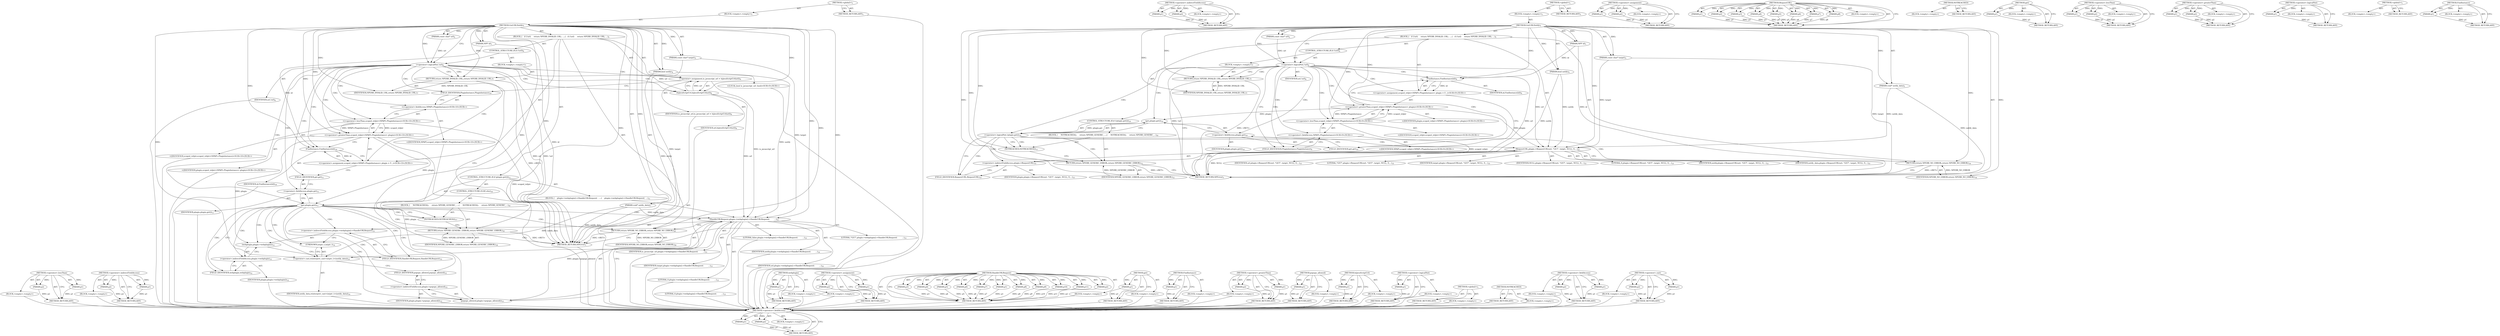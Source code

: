 digraph "FindInstance" {
vulnerable_118 [label=<(METHOD,&lt;operator&gt;.lessThan)>];
vulnerable_119 [label=<(PARAM,p1)>];
vulnerable_120 [label=<(PARAM,p2)>];
vulnerable_121 [label=<(BLOCK,&lt;empty&gt;,&lt;empty&gt;)>];
vulnerable_122 [label=<(METHOD_RETURN,ANY)>];
vulnerable_150 [label=<(METHOD,&lt;operator&gt;.indirectFieldAccess)>];
vulnerable_151 [label=<(PARAM,p1)>];
vulnerable_152 [label=<(PARAM,p2)>];
vulnerable_153 [label=<(BLOCK,&lt;empty&gt;,&lt;empty&gt;)>];
vulnerable_154 [label=<(METHOD_RETURN,ANY)>];
vulnerable_6 [label=<(METHOD,&lt;global&gt;)<SUB>1</SUB>>];
vulnerable_7 [label=<(BLOCK,&lt;empty&gt;,&lt;empty&gt;)<SUB>1</SUB>>];
vulnerable_8 [label=<(METHOD,GetURLNotify)<SUB>1</SUB>>];
vulnerable_9 [label=<(PARAM,NPP id)<SUB>1</SUB>>];
vulnerable_10 [label=<(PARAM,const char* url)<SUB>2</SUB>>];
vulnerable_11 [label=<(PARAM,const char* target)<SUB>3</SUB>>];
vulnerable_12 [label=<(PARAM,bool notify)<SUB>4</SUB>>];
vulnerable_13 [label=<(PARAM,void* notify_data)<SUB>5</SUB>>];
vulnerable_14 [label=<(BLOCK,{
   if (!url)
     return NPERR_INVALID_URL;
 ...,{
   if (!url)
     return NPERR_INVALID_URL;
 ...)<SUB>5</SUB>>];
vulnerable_15 [label=<(CONTROL_STRUCTURE,IF,if (!url))<SUB>6</SUB>>];
vulnerable_16 [label=<(&lt;operator&gt;.logicalNot,!url)<SUB>6</SUB>>];
vulnerable_17 [label=<(IDENTIFIER,url,!url)<SUB>6</SUB>>];
vulnerable_18 [label=<(BLOCK,&lt;empty&gt;,&lt;empty&gt;)<SUB>7</SUB>>];
vulnerable_19 [label=<(RETURN,return NPERR_INVALID_URL;,return NPERR_INVALID_URL;)<SUB>7</SUB>>];
vulnerable_20 [label=<(IDENTIFIER,NPERR_INVALID_URL,return NPERR_INVALID_URL;)<SUB>7</SUB>>];
vulnerable_21 [label="<(LOCAL,bool is_javascript_url: bool)<SUB>9</SUB>>"];
vulnerable_22 [label=<(&lt;operator&gt;.assignment,is_javascript_url = IsJavaScriptUrl(url))<SUB>9</SUB>>];
vulnerable_23 [label=<(IDENTIFIER,is_javascript_url,is_javascript_url = IsJavaScriptUrl(url))<SUB>9</SUB>>];
vulnerable_24 [label=<(IsJavaScriptUrl,IsJavaScriptUrl(url))<SUB>9</SUB>>];
vulnerable_25 [label=<(IDENTIFIER,url,IsJavaScriptUrl(url))<SUB>9</SUB>>];
vulnerable_26 [label="<(&lt;operator&gt;.assignment,scoped_refptr&lt;NPAPI::PluginInstance&gt; plugin = F...)<SUB>10</SUB>>"];
vulnerable_27 [label="<(&lt;operator&gt;.greaterThan,scoped_refptr&lt;NPAPI::PluginInstance&gt; plugin)<SUB>10</SUB>>"];
vulnerable_28 [label="<(&lt;operator&gt;.lessThan,scoped_refptr&lt;NPAPI::PluginInstance)<SUB>10</SUB>>"];
vulnerable_29 [label="<(IDENTIFIER,scoped_refptr,scoped_refptr&lt;NPAPI::PluginInstance)<SUB>10</SUB>>"];
vulnerable_30 [label="<(&lt;operator&gt;.fieldAccess,NPAPI::PluginInstance)<SUB>10</SUB>>"];
vulnerable_31 [label="<(IDENTIFIER,NPAPI,scoped_refptr&lt;NPAPI::PluginInstance)<SUB>10</SUB>>"];
vulnerable_32 [label=<(FIELD_IDENTIFIER,PluginInstance,PluginInstance)<SUB>10</SUB>>];
vulnerable_33 [label="<(IDENTIFIER,plugin,scoped_refptr&lt;NPAPI::PluginInstance&gt; plugin)<SUB>10</SUB>>"];
vulnerable_34 [label=<(FindInstance,FindInstance(id))<SUB>10</SUB>>];
vulnerable_35 [label=<(IDENTIFIER,id,FindInstance(id))<SUB>10</SUB>>];
vulnerable_36 [label=<(CONTROL_STRUCTURE,IF,if (plugin.get()))<SUB>11</SUB>>];
vulnerable_37 [label=<(get,plugin.get())<SUB>11</SUB>>];
vulnerable_38 [label=<(&lt;operator&gt;.fieldAccess,plugin.get)<SUB>11</SUB>>];
vulnerable_39 [label=<(IDENTIFIER,plugin,plugin.get())<SUB>11</SUB>>];
vulnerable_40 [label=<(FIELD_IDENTIFIER,get,get)<SUB>11</SUB>>];
vulnerable_41 [label=<(BLOCK,{
    plugin-&gt;webplugin()-&gt;HandleURLRequest(
  ...,{
    plugin-&gt;webplugin()-&gt;HandleURLRequest(
  ...)<SUB>11</SUB>>];
vulnerable_42 [label=<(HandleURLRequest,plugin-&gt;webplugin()-&gt;HandleURLRequest(
        ...)<SUB>12</SUB>>];
vulnerable_43 [label=<(&lt;operator&gt;.indirectFieldAccess,plugin-&gt;webplugin()-&gt;HandleURLRequest)<SUB>12</SUB>>];
vulnerable_44 [label=<(webplugin,plugin-&gt;webplugin())<SUB>12</SUB>>];
vulnerable_45 [label=<(&lt;operator&gt;.indirectFieldAccess,plugin-&gt;webplugin)<SUB>12</SUB>>];
vulnerable_46 [label=<(IDENTIFIER,plugin,plugin-&gt;webplugin())<SUB>12</SUB>>];
vulnerable_47 [label=<(FIELD_IDENTIFIER,webplugin,webplugin)<SUB>12</SUB>>];
vulnerable_48 [label=<(FIELD_IDENTIFIER,HandleURLRequest,HandleURLRequest)<SUB>12</SUB>>];
vulnerable_49 [label=<(LITERAL,&quot;GET&quot;,plugin-&gt;webplugin()-&gt;HandleURLRequest(
        ...)<SUB>13</SUB>>];
vulnerable_50 [label=<(IDENTIFIER,is_javascript_url,plugin-&gt;webplugin()-&gt;HandleURLRequest(
        ...)<SUB>13</SUB>>];
vulnerable_51 [label=<(IDENTIFIER,target,plugin-&gt;webplugin()-&gt;HandleURLRequest(
        ...)<SUB>13</SUB>>];
vulnerable_52 [label=<(LITERAL,0,plugin-&gt;webplugin()-&gt;HandleURLRequest(
        ...)<SUB>13</SUB>>];
vulnerable_53 [label=<(LITERAL,0,plugin-&gt;webplugin()-&gt;HandleURLRequest(
        ...)<SUB>13</SUB>>];
vulnerable_54 [label=<(LITERAL,false,plugin-&gt;webplugin()-&gt;HandleURLRequest(
        ...)<SUB>13</SUB>>];
vulnerable_55 [label=<(IDENTIFIER,notify,plugin-&gt;webplugin()-&gt;HandleURLRequest(
        ...)<SUB>14</SUB>>];
vulnerable_56 [label=<(IDENTIFIER,url,plugin-&gt;webplugin()-&gt;HandleURLRequest(
        ...)<SUB>14</SUB>>];
vulnerable_57 [label=<(&lt;operator&gt;.cast,reinterpret_cast&lt;intptr_t&gt;(notify_data))<SUB>14</SUB>>];
vulnerable_58 [label=<(UNKNOWN,intptr_t,intptr_t)<SUB>14</SUB>>];
vulnerable_59 [label=<(IDENTIFIER,notify_data,reinterpret_cast&lt;intptr_t&gt;(notify_data))<SUB>14</SUB>>];
vulnerable_60 [label=<(popups_allowed,plugin-&gt;popups_allowed())<SUB>15</SUB>>];
vulnerable_61 [label=<(&lt;operator&gt;.indirectFieldAccess,plugin-&gt;popups_allowed)<SUB>15</SUB>>];
vulnerable_62 [label=<(IDENTIFIER,plugin,plugin-&gt;popups_allowed())<SUB>15</SUB>>];
vulnerable_63 [label=<(FIELD_IDENTIFIER,popups_allowed,popups_allowed)<SUB>15</SUB>>];
vulnerable_64 [label=<(CONTROL_STRUCTURE,ELSE,else)<SUB>16</SUB>>];
vulnerable_65 [label=<(BLOCK,{
     NOTREACHED();
     return NPERR_GENERIC_...,{
     NOTREACHED();
     return NPERR_GENERIC_...)<SUB>16</SUB>>];
vulnerable_66 [label=<(NOTREACHED,NOTREACHED())<SUB>17</SUB>>];
vulnerable_67 [label=<(RETURN,return NPERR_GENERIC_ERROR;,return NPERR_GENERIC_ERROR;)<SUB>18</SUB>>];
vulnerable_68 [label=<(IDENTIFIER,NPERR_GENERIC_ERROR,return NPERR_GENERIC_ERROR;)<SUB>18</SUB>>];
vulnerable_69 [label=<(RETURN,return NPERR_NO_ERROR;,return NPERR_NO_ERROR;)<SUB>20</SUB>>];
vulnerable_70 [label=<(IDENTIFIER,NPERR_NO_ERROR,return NPERR_NO_ERROR;)<SUB>20</SUB>>];
vulnerable_71 [label=<(METHOD_RETURN,NPError)<SUB>1</SUB>>];
vulnerable_73 [label=<(METHOD_RETURN,ANY)<SUB>1</SUB>>];
vulnerable_155 [label=<(METHOD,webplugin)>];
vulnerable_156 [label=<(PARAM,p1)>];
vulnerable_157 [label=<(BLOCK,&lt;empty&gt;,&lt;empty&gt;)>];
vulnerable_158 [label=<(METHOD_RETURN,ANY)>];
vulnerable_104 [label=<(METHOD,&lt;operator&gt;.assignment)>];
vulnerable_105 [label=<(PARAM,p1)>];
vulnerable_106 [label=<(PARAM,p2)>];
vulnerable_107 [label=<(BLOCK,&lt;empty&gt;,&lt;empty&gt;)>];
vulnerable_108 [label=<(METHOD_RETURN,ANY)>];
vulnerable_136 [label=<(METHOD,HandleURLRequest)>];
vulnerable_137 [label=<(PARAM,p1)>];
vulnerable_138 [label=<(PARAM,p2)>];
vulnerable_139 [label=<(PARAM,p3)>];
vulnerable_140 [label=<(PARAM,p4)>];
vulnerable_141 [label=<(PARAM,p5)>];
vulnerable_142 [label=<(PARAM,p6)>];
vulnerable_143 [label=<(PARAM,p7)>];
vulnerable_144 [label=<(PARAM,p8)>];
vulnerable_145 [label=<(PARAM,p9)>];
vulnerable_146 [label=<(PARAM,p10)>];
vulnerable_147 [label=<(PARAM,p11)>];
vulnerable_148 [label=<(BLOCK,&lt;empty&gt;,&lt;empty&gt;)>];
vulnerable_149 [label=<(METHOD_RETURN,ANY)>];
vulnerable_132 [label=<(METHOD,get)>];
vulnerable_133 [label=<(PARAM,p1)>];
vulnerable_134 [label=<(BLOCK,&lt;empty&gt;,&lt;empty&gt;)>];
vulnerable_135 [label=<(METHOD_RETURN,ANY)>];
vulnerable_128 [label=<(METHOD,FindInstance)>];
vulnerable_129 [label=<(PARAM,p1)>];
vulnerable_130 [label=<(BLOCK,&lt;empty&gt;,&lt;empty&gt;)>];
vulnerable_131 [label=<(METHOD_RETURN,ANY)>];
vulnerable_113 [label=<(METHOD,&lt;operator&gt;.greaterThan)>];
vulnerable_114 [label=<(PARAM,p1)>];
vulnerable_115 [label=<(PARAM,p2)>];
vulnerable_116 [label=<(BLOCK,&lt;empty&gt;,&lt;empty&gt;)>];
vulnerable_117 [label=<(METHOD_RETURN,ANY)>];
vulnerable_164 [label=<(METHOD,popups_allowed)>];
vulnerable_165 [label=<(PARAM,p1)>];
vulnerable_166 [label=<(BLOCK,&lt;empty&gt;,&lt;empty&gt;)>];
vulnerable_167 [label=<(METHOD_RETURN,ANY)>];
vulnerable_109 [label=<(METHOD,IsJavaScriptUrl)>];
vulnerable_110 [label=<(PARAM,p1)>];
vulnerable_111 [label=<(BLOCK,&lt;empty&gt;,&lt;empty&gt;)>];
vulnerable_112 [label=<(METHOD_RETURN,ANY)>];
vulnerable_100 [label=<(METHOD,&lt;operator&gt;.logicalNot)>];
vulnerable_101 [label=<(PARAM,p1)>];
vulnerable_102 [label=<(BLOCK,&lt;empty&gt;,&lt;empty&gt;)>];
vulnerable_103 [label=<(METHOD_RETURN,ANY)>];
vulnerable_94 [label=<(METHOD,&lt;global&gt;)<SUB>1</SUB>>];
vulnerable_95 [label=<(BLOCK,&lt;empty&gt;,&lt;empty&gt;)>];
vulnerable_96 [label=<(METHOD_RETURN,ANY)>];
vulnerable_168 [label=<(METHOD,NOTREACHED)>];
vulnerable_169 [label=<(BLOCK,&lt;empty&gt;,&lt;empty&gt;)>];
vulnerable_170 [label=<(METHOD_RETURN,ANY)>];
vulnerable_123 [label=<(METHOD,&lt;operator&gt;.fieldAccess)>];
vulnerable_124 [label=<(PARAM,p1)>];
vulnerable_125 [label=<(PARAM,p2)>];
vulnerable_126 [label=<(BLOCK,&lt;empty&gt;,&lt;empty&gt;)>];
vulnerable_127 [label=<(METHOD_RETURN,ANY)>];
vulnerable_159 [label=<(METHOD,&lt;operator&gt;.cast)>];
vulnerable_160 [label=<(PARAM,p1)>];
vulnerable_161 [label=<(PARAM,p2)>];
vulnerable_162 [label=<(BLOCK,&lt;empty&gt;,&lt;empty&gt;)>];
vulnerable_163 [label=<(METHOD_RETURN,ANY)>];
fixed_102 [label=<(METHOD,&lt;operator&gt;.fieldAccess)>];
fixed_103 [label=<(PARAM,p1)>];
fixed_104 [label=<(PARAM,p2)>];
fixed_105 [label=<(BLOCK,&lt;empty&gt;,&lt;empty&gt;)>];
fixed_106 [label=<(METHOD_RETURN,ANY)>];
fixed_129 [label=<(METHOD,&lt;operator&gt;.indirectFieldAccess)>];
fixed_130 [label=<(PARAM,p1)>];
fixed_131 [label=<(PARAM,p2)>];
fixed_132 [label=<(BLOCK,&lt;empty&gt;,&lt;empty&gt;)>];
fixed_133 [label=<(METHOD_RETURN,ANY)>];
fixed_6 [label=<(METHOD,&lt;global&gt;)<SUB>1</SUB>>];
fixed_7 [label=<(BLOCK,&lt;empty&gt;,&lt;empty&gt;)<SUB>1</SUB>>];
fixed_8 [label=<(METHOD,GetURLNotify)<SUB>1</SUB>>];
fixed_9 [label=<(PARAM,NPP id)<SUB>1</SUB>>];
fixed_10 [label=<(PARAM,const char* url)<SUB>2</SUB>>];
fixed_11 [label=<(PARAM,const char* target)<SUB>3</SUB>>];
fixed_12 [label=<(PARAM,bool notify)<SUB>4</SUB>>];
fixed_13 [label=<(PARAM,void* notify_data)<SUB>5</SUB>>];
fixed_14 [label=<(BLOCK,{
   if (!url)
     return NPERR_INVALID_URL;
 ...,{
   if (!url)
     return NPERR_INVALID_URL;
 ...)<SUB>5</SUB>>];
fixed_15 [label=<(CONTROL_STRUCTURE,IF,if (!url))<SUB>6</SUB>>];
fixed_16 [label=<(&lt;operator&gt;.logicalNot,!url)<SUB>6</SUB>>];
fixed_17 [label=<(IDENTIFIER,url,!url)<SUB>6</SUB>>];
fixed_18 [label=<(BLOCK,&lt;empty&gt;,&lt;empty&gt;)<SUB>7</SUB>>];
fixed_19 [label=<(RETURN,return NPERR_INVALID_URL;,return NPERR_INVALID_URL;)<SUB>7</SUB>>];
fixed_20 [label=<(IDENTIFIER,NPERR_INVALID_URL,return NPERR_INVALID_URL;)<SUB>7</SUB>>];
fixed_21 [label="<(&lt;operator&gt;.assignment,scoped_refptr&lt;NPAPI::PluginInstance&gt; plugin = F...)<SUB>9</SUB>>"];
fixed_22 [label="<(&lt;operator&gt;.greaterThan,scoped_refptr&lt;NPAPI::PluginInstance&gt; plugin)<SUB>9</SUB>>"];
fixed_23 [label="<(&lt;operator&gt;.lessThan,scoped_refptr&lt;NPAPI::PluginInstance)<SUB>9</SUB>>"];
fixed_24 [label="<(IDENTIFIER,scoped_refptr,scoped_refptr&lt;NPAPI::PluginInstance)<SUB>9</SUB>>"];
fixed_25 [label="<(&lt;operator&gt;.fieldAccess,NPAPI::PluginInstance)<SUB>9</SUB>>"];
fixed_26 [label="<(IDENTIFIER,NPAPI,scoped_refptr&lt;NPAPI::PluginInstance)<SUB>9</SUB>>"];
fixed_27 [label=<(FIELD_IDENTIFIER,PluginInstance,PluginInstance)<SUB>9</SUB>>];
fixed_28 [label="<(IDENTIFIER,plugin,scoped_refptr&lt;NPAPI::PluginInstance&gt; plugin)<SUB>9</SUB>>"];
fixed_29 [label=<(FindInstance,FindInstance(id))<SUB>9</SUB>>];
fixed_30 [label=<(IDENTIFIER,id,FindInstance(id))<SUB>9</SUB>>];
fixed_31 [label=<(CONTROL_STRUCTURE,IF,if (!plugin.get()))<SUB>10</SUB>>];
fixed_32 [label=<(&lt;operator&gt;.logicalNot,!plugin.get())<SUB>10</SUB>>];
fixed_33 [label=<(get,plugin.get())<SUB>10</SUB>>];
fixed_34 [label=<(&lt;operator&gt;.fieldAccess,plugin.get)<SUB>10</SUB>>];
fixed_35 [label=<(IDENTIFIER,plugin,plugin.get())<SUB>10</SUB>>];
fixed_36 [label=<(FIELD_IDENTIFIER,get,get)<SUB>10</SUB>>];
fixed_37 [label=<(BLOCK,{
     NOTREACHED();
     return NPERR_GENERIC_...,{
     NOTREACHED();
     return NPERR_GENERIC_...)<SUB>10</SUB>>];
fixed_38 [label=<(NOTREACHED,NOTREACHED())<SUB>11</SUB>>];
fixed_39 [label=<(RETURN,return NPERR_GENERIC_ERROR;,return NPERR_GENERIC_ERROR;)<SUB>12</SUB>>];
fixed_40 [label=<(IDENTIFIER,NPERR_GENERIC_ERROR,return NPERR_GENERIC_ERROR;)<SUB>12</SUB>>];
fixed_41 [label=<(RequestURL,plugin-&gt;RequestURL(url, &quot;GET&quot;, target, NULL, 0,...)<SUB>15</SUB>>];
fixed_42 [label=<(&lt;operator&gt;.indirectFieldAccess,plugin-&gt;RequestURL)<SUB>15</SUB>>];
fixed_43 [label=<(IDENTIFIER,plugin,plugin-&gt;RequestURL(url, &quot;GET&quot;, target, NULL, 0,...)<SUB>15</SUB>>];
fixed_44 [label=<(FIELD_IDENTIFIER,RequestURL,RequestURL)<SUB>15</SUB>>];
fixed_45 [label=<(IDENTIFIER,url,plugin-&gt;RequestURL(url, &quot;GET&quot;, target, NULL, 0,...)<SUB>15</SUB>>];
fixed_46 [label=<(LITERAL,&quot;GET&quot;,plugin-&gt;RequestURL(url, &quot;GET&quot;, target, NULL, 0,...)<SUB>15</SUB>>];
fixed_47 [label=<(IDENTIFIER,target,plugin-&gt;RequestURL(url, &quot;GET&quot;, target, NULL, 0,...)<SUB>15</SUB>>];
fixed_48 [label=<(IDENTIFIER,NULL,plugin-&gt;RequestURL(url, &quot;GET&quot;, target, NULL, 0,...)<SUB>15</SUB>>];
fixed_49 [label=<(LITERAL,0,plugin-&gt;RequestURL(url, &quot;GET&quot;, target, NULL, 0,...)<SUB>15</SUB>>];
fixed_50 [label=<(IDENTIFIER,notify,plugin-&gt;RequestURL(url, &quot;GET&quot;, target, NULL, 0,...)<SUB>15</SUB>>];
fixed_51 [label=<(IDENTIFIER,notify_data,plugin-&gt;RequestURL(url, &quot;GET&quot;, target, NULL, 0,...)<SUB>15</SUB>>];
fixed_52 [label=<(RETURN,return NPERR_NO_ERROR;,return NPERR_NO_ERROR;)<SUB>16</SUB>>];
fixed_53 [label=<(IDENTIFIER,NPERR_NO_ERROR,return NPERR_NO_ERROR;)<SUB>16</SUB>>];
fixed_54 [label=<(METHOD_RETURN,NPError)<SUB>1</SUB>>];
fixed_56 [label=<(METHOD_RETURN,ANY)<SUB>1</SUB>>];
fixed_87 [label=<(METHOD,&lt;operator&gt;.assignment)>];
fixed_88 [label=<(PARAM,p1)>];
fixed_89 [label=<(PARAM,p2)>];
fixed_90 [label=<(BLOCK,&lt;empty&gt;,&lt;empty&gt;)>];
fixed_91 [label=<(METHOD_RETURN,ANY)>];
fixed_118 [label=<(METHOD,RequestURL)>];
fixed_119 [label=<(PARAM,p1)>];
fixed_120 [label=<(PARAM,p2)>];
fixed_121 [label=<(PARAM,p3)>];
fixed_122 [label=<(PARAM,p4)>];
fixed_123 [label=<(PARAM,p5)>];
fixed_124 [label=<(PARAM,p6)>];
fixed_125 [label=<(PARAM,p7)>];
fixed_126 [label=<(PARAM,p8)>];
fixed_127 [label=<(BLOCK,&lt;empty&gt;,&lt;empty&gt;)>];
fixed_128 [label=<(METHOD_RETURN,ANY)>];
fixed_115 [label=<(METHOD,NOTREACHED)>];
fixed_116 [label=<(BLOCK,&lt;empty&gt;,&lt;empty&gt;)>];
fixed_117 [label=<(METHOD_RETURN,ANY)>];
fixed_111 [label=<(METHOD,get)>];
fixed_112 [label=<(PARAM,p1)>];
fixed_113 [label=<(BLOCK,&lt;empty&gt;,&lt;empty&gt;)>];
fixed_114 [label=<(METHOD_RETURN,ANY)>];
fixed_97 [label=<(METHOD,&lt;operator&gt;.lessThan)>];
fixed_98 [label=<(PARAM,p1)>];
fixed_99 [label=<(PARAM,p2)>];
fixed_100 [label=<(BLOCK,&lt;empty&gt;,&lt;empty&gt;)>];
fixed_101 [label=<(METHOD_RETURN,ANY)>];
fixed_92 [label=<(METHOD,&lt;operator&gt;.greaterThan)>];
fixed_93 [label=<(PARAM,p1)>];
fixed_94 [label=<(PARAM,p2)>];
fixed_95 [label=<(BLOCK,&lt;empty&gt;,&lt;empty&gt;)>];
fixed_96 [label=<(METHOD_RETURN,ANY)>];
fixed_83 [label=<(METHOD,&lt;operator&gt;.logicalNot)>];
fixed_84 [label=<(PARAM,p1)>];
fixed_85 [label=<(BLOCK,&lt;empty&gt;,&lt;empty&gt;)>];
fixed_86 [label=<(METHOD_RETURN,ANY)>];
fixed_77 [label=<(METHOD,&lt;global&gt;)<SUB>1</SUB>>];
fixed_78 [label=<(BLOCK,&lt;empty&gt;,&lt;empty&gt;)>];
fixed_79 [label=<(METHOD_RETURN,ANY)>];
fixed_107 [label=<(METHOD,FindInstance)>];
fixed_108 [label=<(PARAM,p1)>];
fixed_109 [label=<(BLOCK,&lt;empty&gt;,&lt;empty&gt;)>];
fixed_110 [label=<(METHOD_RETURN,ANY)>];
vulnerable_118 -> vulnerable_119  [key=0, label="AST: "];
vulnerable_118 -> vulnerable_119  [key=1, label="DDG: "];
vulnerable_118 -> vulnerable_121  [key=0, label="AST: "];
vulnerable_118 -> vulnerable_120  [key=0, label="AST: "];
vulnerable_118 -> vulnerable_120  [key=1, label="DDG: "];
vulnerable_118 -> vulnerable_122  [key=0, label="AST: "];
vulnerable_118 -> vulnerable_122  [key=1, label="CFG: "];
vulnerable_119 -> vulnerable_122  [key=0, label="DDG: p1"];
vulnerable_120 -> vulnerable_122  [key=0, label="DDG: p2"];
vulnerable_121 -> fixed_102  [key=0];
vulnerable_122 -> fixed_102  [key=0];
vulnerable_150 -> vulnerable_151  [key=0, label="AST: "];
vulnerable_150 -> vulnerable_151  [key=1, label="DDG: "];
vulnerable_150 -> vulnerable_153  [key=0, label="AST: "];
vulnerable_150 -> vulnerable_152  [key=0, label="AST: "];
vulnerable_150 -> vulnerable_152  [key=1, label="DDG: "];
vulnerable_150 -> vulnerable_154  [key=0, label="AST: "];
vulnerable_150 -> vulnerable_154  [key=1, label="CFG: "];
vulnerable_151 -> vulnerable_154  [key=0, label="DDG: p1"];
vulnerable_152 -> vulnerable_154  [key=0, label="DDG: p2"];
vulnerable_153 -> fixed_102  [key=0];
vulnerable_154 -> fixed_102  [key=0];
vulnerable_6 -> vulnerable_7  [key=0, label="AST: "];
vulnerable_6 -> vulnerable_73  [key=0, label="AST: "];
vulnerable_6 -> vulnerable_73  [key=1, label="CFG: "];
vulnerable_7 -> vulnerable_8  [key=0, label="AST: "];
vulnerable_8 -> vulnerable_9  [key=0, label="AST: "];
vulnerable_8 -> vulnerable_9  [key=1, label="DDG: "];
vulnerable_8 -> vulnerable_10  [key=0, label="AST: "];
vulnerable_8 -> vulnerable_10  [key=1, label="DDG: "];
vulnerable_8 -> vulnerable_11  [key=0, label="AST: "];
vulnerable_8 -> vulnerable_11  [key=1, label="DDG: "];
vulnerable_8 -> vulnerable_12  [key=0, label="AST: "];
vulnerable_8 -> vulnerable_12  [key=1, label="DDG: "];
vulnerable_8 -> vulnerable_13  [key=0, label="AST: "];
vulnerable_8 -> vulnerable_13  [key=1, label="DDG: "];
vulnerable_8 -> vulnerable_14  [key=0, label="AST: "];
vulnerable_8 -> vulnerable_71  [key=0, label="AST: "];
vulnerable_8 -> vulnerable_16  [key=0, label="CFG: "];
vulnerable_8 -> vulnerable_16  [key=1, label="DDG: "];
vulnerable_8 -> vulnerable_69  [key=0, label="DDG: "];
vulnerable_8 -> vulnerable_70  [key=0, label="DDG: "];
vulnerable_8 -> vulnerable_19  [key=0, label="DDG: "];
vulnerable_8 -> vulnerable_24  [key=0, label="DDG: "];
vulnerable_8 -> vulnerable_27  [key=0, label="DDG: "];
vulnerable_8 -> vulnerable_34  [key=0, label="DDG: "];
vulnerable_8 -> vulnerable_20  [key=0, label="DDG: "];
vulnerable_8 -> vulnerable_28  [key=0, label="DDG: "];
vulnerable_8 -> vulnerable_42  [key=0, label="DDG: "];
vulnerable_8 -> vulnerable_66  [key=0, label="DDG: "];
vulnerable_8 -> vulnerable_67  [key=0, label="DDG: "];
vulnerable_8 -> vulnerable_57  [key=0, label="DDG: "];
vulnerable_8 -> vulnerable_68  [key=0, label="DDG: "];
vulnerable_9 -> vulnerable_71  [key=0, label="DDG: id"];
vulnerable_9 -> vulnerable_34  [key=0, label="DDG: id"];
vulnerable_10 -> vulnerable_16  [key=0, label="DDG: url"];
vulnerable_11 -> vulnerable_71  [key=0, label="DDG: target"];
vulnerable_11 -> vulnerable_42  [key=0, label="DDG: target"];
vulnerable_12 -> vulnerable_71  [key=0, label="DDG: notify"];
vulnerable_12 -> vulnerable_42  [key=0, label="DDG: notify"];
vulnerable_13 -> vulnerable_71  [key=0, label="DDG: notify_data"];
vulnerable_13 -> vulnerable_42  [key=0, label="DDG: notify_data"];
vulnerable_13 -> vulnerable_57  [key=0, label="DDG: notify_data"];
vulnerable_14 -> vulnerable_15  [key=0, label="AST: "];
vulnerable_14 -> vulnerable_21  [key=0, label="AST: "];
vulnerable_14 -> vulnerable_22  [key=0, label="AST: "];
vulnerable_14 -> vulnerable_26  [key=0, label="AST: "];
vulnerable_14 -> vulnerable_36  [key=0, label="AST: "];
vulnerable_14 -> vulnerable_69  [key=0, label="AST: "];
vulnerable_15 -> vulnerable_16  [key=0, label="AST: "];
vulnerable_15 -> vulnerable_18  [key=0, label="AST: "];
vulnerable_16 -> vulnerable_17  [key=0, label="AST: "];
vulnerable_16 -> vulnerable_19  [key=0, label="CFG: "];
vulnerable_16 -> vulnerable_19  [key=1, label="CDG: "];
vulnerable_16 -> vulnerable_24  [key=0, label="CFG: "];
vulnerable_16 -> vulnerable_24  [key=1, label="DDG: url"];
vulnerable_16 -> vulnerable_24  [key=2, label="CDG: "];
vulnerable_16 -> vulnerable_71  [key=0, label="DDG: url"];
vulnerable_16 -> vulnerable_71  [key=1, label="DDG: !url"];
vulnerable_16 -> vulnerable_30  [key=0, label="CDG: "];
vulnerable_16 -> vulnerable_34  [key=0, label="CDG: "];
vulnerable_16 -> vulnerable_32  [key=0, label="CDG: "];
vulnerable_16 -> vulnerable_26  [key=0, label="CDG: "];
vulnerable_16 -> vulnerable_28  [key=0, label="CDG: "];
vulnerable_16 -> vulnerable_37  [key=0, label="CDG: "];
vulnerable_16 -> vulnerable_38  [key=0, label="CDG: "];
vulnerable_16 -> vulnerable_22  [key=0, label="CDG: "];
vulnerable_16 -> vulnerable_27  [key=0, label="CDG: "];
vulnerable_16 -> vulnerable_40  [key=0, label="CDG: "];
vulnerable_17 -> fixed_102  [key=0];
vulnerable_18 -> vulnerable_19  [key=0, label="AST: "];
vulnerable_19 -> vulnerable_20  [key=0, label="AST: "];
vulnerable_19 -> vulnerable_71  [key=0, label="CFG: "];
vulnerable_19 -> vulnerable_71  [key=1, label="DDG: &lt;RET&gt;"];
vulnerable_20 -> vulnerable_19  [key=0, label="DDG: NPERR_INVALID_URL"];
vulnerable_21 -> fixed_102  [key=0];
vulnerable_22 -> vulnerable_23  [key=0, label="AST: "];
vulnerable_22 -> vulnerable_24  [key=0, label="AST: "];
vulnerable_22 -> vulnerable_32  [key=0, label="CFG: "];
vulnerable_22 -> vulnerable_42  [key=0, label="DDG: is_javascript_url"];
vulnerable_23 -> fixed_102  [key=0];
vulnerable_24 -> vulnerable_25  [key=0, label="AST: "];
vulnerable_24 -> vulnerable_22  [key=0, label="CFG: "];
vulnerable_24 -> vulnerable_22  [key=1, label="DDG: url"];
vulnerable_24 -> vulnerable_42  [key=0, label="DDG: url"];
vulnerable_25 -> fixed_102  [key=0];
vulnerable_26 -> vulnerable_27  [key=0, label="AST: "];
vulnerable_26 -> vulnerable_34  [key=0, label="AST: "];
vulnerable_26 -> vulnerable_40  [key=0, label="CFG: "];
vulnerable_27 -> vulnerable_28  [key=0, label="AST: "];
vulnerable_27 -> vulnerable_33  [key=0, label="AST: "];
vulnerable_27 -> vulnerable_34  [key=0, label="CFG: "];
vulnerable_27 -> vulnerable_37  [key=0, label="DDG: plugin"];
vulnerable_27 -> vulnerable_60  [key=0, label="DDG: plugin"];
vulnerable_27 -> vulnerable_44  [key=0, label="DDG: plugin"];
vulnerable_28 -> vulnerable_29  [key=0, label="AST: "];
vulnerable_28 -> vulnerable_30  [key=0, label="AST: "];
vulnerable_28 -> vulnerable_27  [key=0, label="CFG: "];
vulnerable_28 -> vulnerable_27  [key=1, label="DDG: scoped_refptr"];
vulnerable_28 -> vulnerable_27  [key=2, label="DDG: NPAPI::PluginInstance"];
vulnerable_28 -> vulnerable_71  [key=0, label="DDG: scoped_refptr"];
vulnerable_29 -> fixed_102  [key=0];
vulnerable_30 -> vulnerable_31  [key=0, label="AST: "];
vulnerable_30 -> vulnerable_32  [key=0, label="AST: "];
vulnerable_30 -> vulnerable_28  [key=0, label="CFG: "];
vulnerable_31 -> fixed_102  [key=0];
vulnerable_32 -> vulnerable_30  [key=0, label="CFG: "];
vulnerable_33 -> fixed_102  [key=0];
vulnerable_34 -> vulnerable_35  [key=0, label="AST: "];
vulnerable_34 -> vulnerable_26  [key=0, label="CFG: "];
vulnerable_34 -> vulnerable_26  [key=1, label="DDG: id"];
vulnerable_35 -> fixed_102  [key=0];
vulnerable_36 -> vulnerable_37  [key=0, label="AST: "];
vulnerable_36 -> vulnerable_41  [key=0, label="AST: "];
vulnerable_36 -> vulnerable_64  [key=0, label="AST: "];
vulnerable_37 -> vulnerable_38  [key=0, label="AST: "];
vulnerable_37 -> vulnerable_66  [key=0, label="CFG: "];
vulnerable_37 -> vulnerable_66  [key=1, label="CDG: "];
vulnerable_37 -> vulnerable_47  [key=0, label="CFG: "];
vulnerable_37 -> vulnerable_47  [key=1, label="CDG: "];
vulnerable_37 -> vulnerable_48  [key=0, label="CDG: "];
vulnerable_37 -> vulnerable_58  [key=0, label="CDG: "];
vulnerable_37 -> vulnerable_60  [key=0, label="CDG: "];
vulnerable_37 -> vulnerable_61  [key=0, label="CDG: "];
vulnerable_37 -> vulnerable_42  [key=0, label="CDG: "];
vulnerable_37 -> vulnerable_57  [key=0, label="CDG: "];
vulnerable_37 -> vulnerable_69  [key=0, label="CDG: "];
vulnerable_37 -> vulnerable_67  [key=0, label="CDG: "];
vulnerable_37 -> vulnerable_45  [key=0, label="CDG: "];
vulnerable_37 -> vulnerable_63  [key=0, label="CDG: "];
vulnerable_37 -> vulnerable_44  [key=0, label="CDG: "];
vulnerable_37 -> vulnerable_43  [key=0, label="CDG: "];
vulnerable_38 -> vulnerable_39  [key=0, label="AST: "];
vulnerable_38 -> vulnerable_40  [key=0, label="AST: "];
vulnerable_38 -> vulnerable_37  [key=0, label="CFG: "];
vulnerable_39 -> fixed_102  [key=0];
vulnerable_40 -> vulnerable_38  [key=0, label="CFG: "];
vulnerable_41 -> vulnerable_42  [key=0, label="AST: "];
vulnerable_42 -> vulnerable_43  [key=0, label="AST: "];
vulnerable_42 -> vulnerable_49  [key=0, label="AST: "];
vulnerable_42 -> vulnerable_50  [key=0, label="AST: "];
vulnerable_42 -> vulnerable_51  [key=0, label="AST: "];
vulnerable_42 -> vulnerable_52  [key=0, label="AST: "];
vulnerable_42 -> vulnerable_53  [key=0, label="AST: "];
vulnerable_42 -> vulnerable_54  [key=0, label="AST: "];
vulnerable_42 -> vulnerable_55  [key=0, label="AST: "];
vulnerable_42 -> vulnerable_56  [key=0, label="AST: "];
vulnerable_42 -> vulnerable_57  [key=0, label="AST: "];
vulnerable_42 -> vulnerable_60  [key=0, label="AST: "];
vulnerable_42 -> vulnerable_69  [key=0, label="CFG: "];
vulnerable_43 -> vulnerable_44  [key=0, label="AST: "];
vulnerable_43 -> vulnerable_48  [key=0, label="AST: "];
vulnerable_43 -> vulnerable_58  [key=0, label="CFG: "];
vulnerable_44 -> vulnerable_45  [key=0, label="AST: "];
vulnerable_44 -> vulnerable_48  [key=0, label="CFG: "];
vulnerable_45 -> vulnerable_46  [key=0, label="AST: "];
vulnerable_45 -> vulnerable_47  [key=0, label="AST: "];
vulnerable_45 -> vulnerable_44  [key=0, label="CFG: "];
vulnerable_46 -> fixed_102  [key=0];
vulnerable_47 -> vulnerable_45  [key=0, label="CFG: "];
vulnerable_48 -> vulnerable_43  [key=0, label="CFG: "];
vulnerable_49 -> fixed_102  [key=0];
vulnerable_50 -> fixed_102  [key=0];
vulnerable_51 -> fixed_102  [key=0];
vulnerable_52 -> fixed_102  [key=0];
vulnerable_53 -> fixed_102  [key=0];
vulnerable_54 -> fixed_102  [key=0];
vulnerable_55 -> fixed_102  [key=0];
vulnerable_56 -> fixed_102  [key=0];
vulnerable_57 -> vulnerable_58  [key=0, label="AST: "];
vulnerable_57 -> vulnerable_59  [key=0, label="AST: "];
vulnerable_57 -> vulnerable_63  [key=0, label="CFG: "];
vulnerable_58 -> vulnerable_57  [key=0, label="CFG: "];
vulnerable_59 -> fixed_102  [key=0];
vulnerable_60 -> vulnerable_61  [key=0, label="AST: "];
vulnerable_60 -> vulnerable_42  [key=0, label="CFG: "];
vulnerable_60 -> vulnerable_42  [key=1, label="DDG: plugin-&gt;popups_allowed"];
vulnerable_61 -> vulnerable_62  [key=0, label="AST: "];
vulnerable_61 -> vulnerable_63  [key=0, label="AST: "];
vulnerable_61 -> vulnerable_60  [key=0, label="CFG: "];
vulnerable_62 -> fixed_102  [key=0];
vulnerable_63 -> vulnerable_61  [key=0, label="CFG: "];
vulnerable_64 -> vulnerable_65  [key=0, label="AST: "];
vulnerable_65 -> vulnerable_66  [key=0, label="AST: "];
vulnerable_65 -> vulnerable_67  [key=0, label="AST: "];
vulnerable_66 -> vulnerable_67  [key=0, label="CFG: "];
vulnerable_67 -> vulnerable_68  [key=0, label="AST: "];
vulnerable_67 -> vulnerable_71  [key=0, label="CFG: "];
vulnerable_67 -> vulnerable_71  [key=1, label="DDG: &lt;RET&gt;"];
vulnerable_68 -> vulnerable_67  [key=0, label="DDG: NPERR_GENERIC_ERROR"];
vulnerable_69 -> vulnerable_70  [key=0, label="AST: "];
vulnerable_69 -> vulnerable_71  [key=0, label="CFG: "];
vulnerable_69 -> vulnerable_71  [key=1, label="DDG: &lt;RET&gt;"];
vulnerable_70 -> vulnerable_69  [key=0, label="DDG: NPERR_NO_ERROR"];
vulnerable_71 -> fixed_102  [key=0];
vulnerable_73 -> fixed_102  [key=0];
vulnerable_155 -> vulnerable_156  [key=0, label="AST: "];
vulnerable_155 -> vulnerable_156  [key=1, label="DDG: "];
vulnerable_155 -> vulnerable_157  [key=0, label="AST: "];
vulnerable_155 -> vulnerable_158  [key=0, label="AST: "];
vulnerable_155 -> vulnerable_158  [key=1, label="CFG: "];
vulnerable_156 -> vulnerable_158  [key=0, label="DDG: p1"];
vulnerable_157 -> fixed_102  [key=0];
vulnerable_158 -> fixed_102  [key=0];
vulnerable_104 -> vulnerable_105  [key=0, label="AST: "];
vulnerable_104 -> vulnerable_105  [key=1, label="DDG: "];
vulnerable_104 -> vulnerable_107  [key=0, label="AST: "];
vulnerable_104 -> vulnerable_106  [key=0, label="AST: "];
vulnerable_104 -> vulnerable_106  [key=1, label="DDG: "];
vulnerable_104 -> vulnerable_108  [key=0, label="AST: "];
vulnerable_104 -> vulnerable_108  [key=1, label="CFG: "];
vulnerable_105 -> vulnerable_108  [key=0, label="DDG: p1"];
vulnerable_106 -> vulnerable_108  [key=0, label="DDG: p2"];
vulnerable_107 -> fixed_102  [key=0];
vulnerable_108 -> fixed_102  [key=0];
vulnerable_136 -> vulnerable_137  [key=0, label="AST: "];
vulnerable_136 -> vulnerable_137  [key=1, label="DDG: "];
vulnerable_136 -> vulnerable_148  [key=0, label="AST: "];
vulnerable_136 -> vulnerable_138  [key=0, label="AST: "];
vulnerable_136 -> vulnerable_138  [key=1, label="DDG: "];
vulnerable_136 -> vulnerable_149  [key=0, label="AST: "];
vulnerable_136 -> vulnerable_149  [key=1, label="CFG: "];
vulnerable_136 -> vulnerable_139  [key=0, label="AST: "];
vulnerable_136 -> vulnerable_139  [key=1, label="DDG: "];
vulnerable_136 -> vulnerable_140  [key=0, label="AST: "];
vulnerable_136 -> vulnerable_140  [key=1, label="DDG: "];
vulnerable_136 -> vulnerable_141  [key=0, label="AST: "];
vulnerable_136 -> vulnerable_141  [key=1, label="DDG: "];
vulnerable_136 -> vulnerable_142  [key=0, label="AST: "];
vulnerable_136 -> vulnerable_142  [key=1, label="DDG: "];
vulnerable_136 -> vulnerable_143  [key=0, label="AST: "];
vulnerable_136 -> vulnerable_143  [key=1, label="DDG: "];
vulnerable_136 -> vulnerable_144  [key=0, label="AST: "];
vulnerable_136 -> vulnerable_144  [key=1, label="DDG: "];
vulnerable_136 -> vulnerable_145  [key=0, label="AST: "];
vulnerable_136 -> vulnerable_145  [key=1, label="DDG: "];
vulnerable_136 -> vulnerable_146  [key=0, label="AST: "];
vulnerable_136 -> vulnerable_146  [key=1, label="DDG: "];
vulnerable_136 -> vulnerable_147  [key=0, label="AST: "];
vulnerable_136 -> vulnerable_147  [key=1, label="DDG: "];
vulnerable_137 -> vulnerable_149  [key=0, label="DDG: p1"];
vulnerable_138 -> vulnerable_149  [key=0, label="DDG: p2"];
vulnerable_139 -> vulnerable_149  [key=0, label="DDG: p3"];
vulnerable_140 -> vulnerable_149  [key=0, label="DDG: p4"];
vulnerable_141 -> vulnerable_149  [key=0, label="DDG: p5"];
vulnerable_142 -> vulnerable_149  [key=0, label="DDG: p6"];
vulnerable_143 -> vulnerable_149  [key=0, label="DDG: p7"];
vulnerable_144 -> vulnerable_149  [key=0, label="DDG: p8"];
vulnerable_145 -> vulnerable_149  [key=0, label="DDG: p9"];
vulnerable_146 -> vulnerable_149  [key=0, label="DDG: p10"];
vulnerable_147 -> vulnerable_149  [key=0, label="DDG: p11"];
vulnerable_148 -> fixed_102  [key=0];
vulnerable_149 -> fixed_102  [key=0];
vulnerable_132 -> vulnerable_133  [key=0, label="AST: "];
vulnerable_132 -> vulnerable_133  [key=1, label="DDG: "];
vulnerable_132 -> vulnerable_134  [key=0, label="AST: "];
vulnerable_132 -> vulnerable_135  [key=0, label="AST: "];
vulnerable_132 -> vulnerable_135  [key=1, label="CFG: "];
vulnerable_133 -> vulnerable_135  [key=0, label="DDG: p1"];
vulnerable_134 -> fixed_102  [key=0];
vulnerable_135 -> fixed_102  [key=0];
vulnerable_128 -> vulnerable_129  [key=0, label="AST: "];
vulnerable_128 -> vulnerable_129  [key=1, label="DDG: "];
vulnerable_128 -> vulnerable_130  [key=0, label="AST: "];
vulnerable_128 -> vulnerable_131  [key=0, label="AST: "];
vulnerable_128 -> vulnerable_131  [key=1, label="CFG: "];
vulnerable_129 -> vulnerable_131  [key=0, label="DDG: p1"];
vulnerable_130 -> fixed_102  [key=0];
vulnerable_131 -> fixed_102  [key=0];
vulnerable_113 -> vulnerable_114  [key=0, label="AST: "];
vulnerable_113 -> vulnerable_114  [key=1, label="DDG: "];
vulnerable_113 -> vulnerable_116  [key=0, label="AST: "];
vulnerable_113 -> vulnerable_115  [key=0, label="AST: "];
vulnerable_113 -> vulnerable_115  [key=1, label="DDG: "];
vulnerable_113 -> vulnerable_117  [key=0, label="AST: "];
vulnerable_113 -> vulnerable_117  [key=1, label="CFG: "];
vulnerable_114 -> vulnerable_117  [key=0, label="DDG: p1"];
vulnerable_115 -> vulnerable_117  [key=0, label="DDG: p2"];
vulnerable_116 -> fixed_102  [key=0];
vulnerable_117 -> fixed_102  [key=0];
vulnerable_164 -> vulnerable_165  [key=0, label="AST: "];
vulnerable_164 -> vulnerable_165  [key=1, label="DDG: "];
vulnerable_164 -> vulnerable_166  [key=0, label="AST: "];
vulnerable_164 -> vulnerable_167  [key=0, label="AST: "];
vulnerable_164 -> vulnerable_167  [key=1, label="CFG: "];
vulnerable_165 -> vulnerable_167  [key=0, label="DDG: p1"];
vulnerable_166 -> fixed_102  [key=0];
vulnerable_167 -> fixed_102  [key=0];
vulnerable_109 -> vulnerable_110  [key=0, label="AST: "];
vulnerable_109 -> vulnerable_110  [key=1, label="DDG: "];
vulnerable_109 -> vulnerable_111  [key=0, label="AST: "];
vulnerable_109 -> vulnerable_112  [key=0, label="AST: "];
vulnerable_109 -> vulnerable_112  [key=1, label="CFG: "];
vulnerable_110 -> vulnerable_112  [key=0, label="DDG: p1"];
vulnerable_111 -> fixed_102  [key=0];
vulnerable_112 -> fixed_102  [key=0];
vulnerable_100 -> vulnerable_101  [key=0, label="AST: "];
vulnerable_100 -> vulnerable_101  [key=1, label="DDG: "];
vulnerable_100 -> vulnerable_102  [key=0, label="AST: "];
vulnerable_100 -> vulnerable_103  [key=0, label="AST: "];
vulnerable_100 -> vulnerable_103  [key=1, label="CFG: "];
vulnerable_101 -> vulnerable_103  [key=0, label="DDG: p1"];
vulnerable_102 -> fixed_102  [key=0];
vulnerable_103 -> fixed_102  [key=0];
vulnerable_94 -> vulnerable_95  [key=0, label="AST: "];
vulnerable_94 -> vulnerable_96  [key=0, label="AST: "];
vulnerable_94 -> vulnerable_96  [key=1, label="CFG: "];
vulnerable_95 -> fixed_102  [key=0];
vulnerable_96 -> fixed_102  [key=0];
vulnerable_168 -> vulnerable_169  [key=0, label="AST: "];
vulnerable_168 -> vulnerable_170  [key=0, label="AST: "];
vulnerable_168 -> vulnerable_170  [key=1, label="CFG: "];
vulnerable_169 -> fixed_102  [key=0];
vulnerable_170 -> fixed_102  [key=0];
vulnerable_123 -> vulnerable_124  [key=0, label="AST: "];
vulnerable_123 -> vulnerable_124  [key=1, label="DDG: "];
vulnerable_123 -> vulnerable_126  [key=0, label="AST: "];
vulnerable_123 -> vulnerable_125  [key=0, label="AST: "];
vulnerable_123 -> vulnerable_125  [key=1, label="DDG: "];
vulnerable_123 -> vulnerable_127  [key=0, label="AST: "];
vulnerable_123 -> vulnerable_127  [key=1, label="CFG: "];
vulnerable_124 -> vulnerable_127  [key=0, label="DDG: p1"];
vulnerable_125 -> vulnerable_127  [key=0, label="DDG: p2"];
vulnerable_126 -> fixed_102  [key=0];
vulnerable_127 -> fixed_102  [key=0];
vulnerable_159 -> vulnerable_160  [key=0, label="AST: "];
vulnerable_159 -> vulnerable_160  [key=1, label="DDG: "];
vulnerable_159 -> vulnerable_162  [key=0, label="AST: "];
vulnerable_159 -> vulnerable_161  [key=0, label="AST: "];
vulnerable_159 -> vulnerable_161  [key=1, label="DDG: "];
vulnerable_159 -> vulnerable_163  [key=0, label="AST: "];
vulnerable_159 -> vulnerable_163  [key=1, label="CFG: "];
vulnerable_160 -> vulnerable_163  [key=0, label="DDG: p1"];
vulnerable_161 -> vulnerable_163  [key=0, label="DDG: p2"];
vulnerable_162 -> fixed_102  [key=0];
vulnerable_163 -> fixed_102  [key=0];
fixed_102 -> fixed_103  [key=0, label="AST: "];
fixed_102 -> fixed_103  [key=1, label="DDG: "];
fixed_102 -> fixed_105  [key=0, label="AST: "];
fixed_102 -> fixed_104  [key=0, label="AST: "];
fixed_102 -> fixed_104  [key=1, label="DDG: "];
fixed_102 -> fixed_106  [key=0, label="AST: "];
fixed_102 -> fixed_106  [key=1, label="CFG: "];
fixed_103 -> fixed_106  [key=0, label="DDG: p1"];
fixed_104 -> fixed_106  [key=0, label="DDG: p2"];
fixed_129 -> fixed_130  [key=0, label="AST: "];
fixed_129 -> fixed_130  [key=1, label="DDG: "];
fixed_129 -> fixed_132  [key=0, label="AST: "];
fixed_129 -> fixed_131  [key=0, label="AST: "];
fixed_129 -> fixed_131  [key=1, label="DDG: "];
fixed_129 -> fixed_133  [key=0, label="AST: "];
fixed_129 -> fixed_133  [key=1, label="CFG: "];
fixed_130 -> fixed_133  [key=0, label="DDG: p1"];
fixed_131 -> fixed_133  [key=0, label="DDG: p2"];
fixed_6 -> fixed_7  [key=0, label="AST: "];
fixed_6 -> fixed_56  [key=0, label="AST: "];
fixed_6 -> fixed_56  [key=1, label="CFG: "];
fixed_7 -> fixed_8  [key=0, label="AST: "];
fixed_8 -> fixed_9  [key=0, label="AST: "];
fixed_8 -> fixed_9  [key=1, label="DDG: "];
fixed_8 -> fixed_10  [key=0, label="AST: "];
fixed_8 -> fixed_10  [key=1, label="DDG: "];
fixed_8 -> fixed_11  [key=0, label="AST: "];
fixed_8 -> fixed_11  [key=1, label="DDG: "];
fixed_8 -> fixed_12  [key=0, label="AST: "];
fixed_8 -> fixed_12  [key=1, label="DDG: "];
fixed_8 -> fixed_13  [key=0, label="AST: "];
fixed_8 -> fixed_13  [key=1, label="DDG: "];
fixed_8 -> fixed_14  [key=0, label="AST: "];
fixed_8 -> fixed_54  [key=0, label="AST: "];
fixed_8 -> fixed_16  [key=0, label="CFG: "];
fixed_8 -> fixed_16  [key=1, label="DDG: "];
fixed_8 -> fixed_52  [key=0, label="DDG: "];
fixed_8 -> fixed_41  [key=0, label="DDG: "];
fixed_8 -> fixed_53  [key=0, label="DDG: "];
fixed_8 -> fixed_19  [key=0, label="DDG: "];
fixed_8 -> fixed_22  [key=0, label="DDG: "];
fixed_8 -> fixed_29  [key=0, label="DDG: "];
fixed_8 -> fixed_38  [key=0, label="DDG: "];
fixed_8 -> fixed_39  [key=0, label="DDG: "];
fixed_8 -> fixed_20  [key=0, label="DDG: "];
fixed_8 -> fixed_23  [key=0, label="DDG: "];
fixed_8 -> fixed_40  [key=0, label="DDG: "];
fixed_9 -> fixed_54  [key=0, label="DDG: id"];
fixed_9 -> fixed_29  [key=0, label="DDG: id"];
fixed_10 -> fixed_16  [key=0, label="DDG: url"];
fixed_11 -> fixed_54  [key=0, label="DDG: target"];
fixed_11 -> fixed_41  [key=0, label="DDG: target"];
fixed_12 -> fixed_54  [key=0, label="DDG: notify"];
fixed_12 -> fixed_41  [key=0, label="DDG: notify"];
fixed_13 -> fixed_54  [key=0, label="DDG: notify_data"];
fixed_13 -> fixed_41  [key=0, label="DDG: notify_data"];
fixed_14 -> fixed_15  [key=0, label="AST: "];
fixed_14 -> fixed_21  [key=0, label="AST: "];
fixed_14 -> fixed_31  [key=0, label="AST: "];
fixed_14 -> fixed_41  [key=0, label="AST: "];
fixed_14 -> fixed_52  [key=0, label="AST: "];
fixed_15 -> fixed_16  [key=0, label="AST: "];
fixed_15 -> fixed_18  [key=0, label="AST: "];
fixed_16 -> fixed_17  [key=0, label="AST: "];
fixed_16 -> fixed_19  [key=0, label="CFG: "];
fixed_16 -> fixed_19  [key=1, label="CDG: "];
fixed_16 -> fixed_27  [key=0, label="CFG: "];
fixed_16 -> fixed_27  [key=1, label="CDG: "];
fixed_16 -> fixed_54  [key=0, label="DDG: url"];
fixed_16 -> fixed_54  [key=1, label="DDG: !url"];
fixed_16 -> fixed_41  [key=0, label="DDG: url"];
fixed_16 -> fixed_34  [key=0, label="CDG: "];
fixed_16 -> fixed_21  [key=0, label="CDG: "];
fixed_16 -> fixed_32  [key=0, label="CDG: "];
fixed_16 -> fixed_33  [key=0, label="CDG: "];
fixed_16 -> fixed_23  [key=0, label="CDG: "];
fixed_16 -> fixed_36  [key=0, label="CDG: "];
fixed_16 -> fixed_25  [key=0, label="CDG: "];
fixed_16 -> fixed_22  [key=0, label="CDG: "];
fixed_16 -> fixed_29  [key=0, label="CDG: "];
fixed_18 -> fixed_19  [key=0, label="AST: "];
fixed_19 -> fixed_20  [key=0, label="AST: "];
fixed_19 -> fixed_54  [key=0, label="CFG: "];
fixed_19 -> fixed_54  [key=1, label="DDG: &lt;RET&gt;"];
fixed_20 -> fixed_19  [key=0, label="DDG: NPERR_INVALID_URL"];
fixed_21 -> fixed_22  [key=0, label="AST: "];
fixed_21 -> fixed_29  [key=0, label="AST: "];
fixed_21 -> fixed_36  [key=0, label="CFG: "];
fixed_22 -> fixed_23  [key=0, label="AST: "];
fixed_22 -> fixed_28  [key=0, label="AST: "];
fixed_22 -> fixed_29  [key=0, label="CFG: "];
fixed_22 -> fixed_41  [key=0, label="DDG: plugin"];
fixed_22 -> fixed_33  [key=0, label="DDG: plugin"];
fixed_23 -> fixed_24  [key=0, label="AST: "];
fixed_23 -> fixed_25  [key=0, label="AST: "];
fixed_23 -> fixed_22  [key=0, label="CFG: "];
fixed_23 -> fixed_22  [key=1, label="DDG: scoped_refptr"];
fixed_23 -> fixed_22  [key=2, label="DDG: NPAPI::PluginInstance"];
fixed_23 -> fixed_54  [key=0, label="DDG: scoped_refptr"];
fixed_25 -> fixed_26  [key=0, label="AST: "];
fixed_25 -> fixed_27  [key=0, label="AST: "];
fixed_25 -> fixed_23  [key=0, label="CFG: "];
fixed_27 -> fixed_25  [key=0, label="CFG: "];
fixed_29 -> fixed_30  [key=0, label="AST: "];
fixed_29 -> fixed_21  [key=0, label="CFG: "];
fixed_29 -> fixed_21  [key=1, label="DDG: id"];
fixed_31 -> fixed_32  [key=0, label="AST: "];
fixed_31 -> fixed_37  [key=0, label="AST: "];
fixed_32 -> fixed_33  [key=0, label="AST: "];
fixed_32 -> fixed_38  [key=0, label="CFG: "];
fixed_32 -> fixed_38  [key=1, label="CDG: "];
fixed_32 -> fixed_44  [key=0, label="CFG: "];
fixed_32 -> fixed_44  [key=1, label="CDG: "];
fixed_32 -> fixed_42  [key=0, label="CDG: "];
fixed_32 -> fixed_52  [key=0, label="CDG: "];
fixed_32 -> fixed_41  [key=0, label="CDG: "];
fixed_32 -> fixed_39  [key=0, label="CDG: "];
fixed_33 -> fixed_34  [key=0, label="AST: "];
fixed_33 -> fixed_32  [key=0, label="CFG: "];
fixed_33 -> fixed_32  [key=1, label="DDG: plugin.get"];
fixed_34 -> fixed_35  [key=0, label="AST: "];
fixed_34 -> fixed_36  [key=0, label="AST: "];
fixed_34 -> fixed_33  [key=0, label="CFG: "];
fixed_36 -> fixed_34  [key=0, label="CFG: "];
fixed_37 -> fixed_38  [key=0, label="AST: "];
fixed_37 -> fixed_39  [key=0, label="AST: "];
fixed_38 -> fixed_39  [key=0, label="CFG: "];
fixed_39 -> fixed_40  [key=0, label="AST: "];
fixed_39 -> fixed_54  [key=0, label="CFG: "];
fixed_39 -> fixed_54  [key=1, label="DDG: &lt;RET&gt;"];
fixed_40 -> fixed_39  [key=0, label="DDG: NPERR_GENERIC_ERROR"];
fixed_41 -> fixed_42  [key=0, label="AST: "];
fixed_41 -> fixed_45  [key=0, label="AST: "];
fixed_41 -> fixed_46  [key=0, label="AST: "];
fixed_41 -> fixed_47  [key=0, label="AST: "];
fixed_41 -> fixed_48  [key=0, label="AST: "];
fixed_41 -> fixed_49  [key=0, label="AST: "];
fixed_41 -> fixed_50  [key=0, label="AST: "];
fixed_41 -> fixed_51  [key=0, label="AST: "];
fixed_41 -> fixed_52  [key=0, label="CFG: "];
fixed_41 -> fixed_54  [key=0, label="DDG: NULL"];
fixed_42 -> fixed_43  [key=0, label="AST: "];
fixed_42 -> fixed_44  [key=0, label="AST: "];
fixed_42 -> fixed_41  [key=0, label="CFG: "];
fixed_44 -> fixed_42  [key=0, label="CFG: "];
fixed_52 -> fixed_53  [key=0, label="AST: "];
fixed_52 -> fixed_54  [key=0, label="CFG: "];
fixed_52 -> fixed_54  [key=1, label="DDG: &lt;RET&gt;"];
fixed_53 -> fixed_52  [key=0, label="DDG: NPERR_NO_ERROR"];
fixed_87 -> fixed_88  [key=0, label="AST: "];
fixed_87 -> fixed_88  [key=1, label="DDG: "];
fixed_87 -> fixed_90  [key=0, label="AST: "];
fixed_87 -> fixed_89  [key=0, label="AST: "];
fixed_87 -> fixed_89  [key=1, label="DDG: "];
fixed_87 -> fixed_91  [key=0, label="AST: "];
fixed_87 -> fixed_91  [key=1, label="CFG: "];
fixed_88 -> fixed_91  [key=0, label="DDG: p1"];
fixed_89 -> fixed_91  [key=0, label="DDG: p2"];
fixed_118 -> fixed_119  [key=0, label="AST: "];
fixed_118 -> fixed_119  [key=1, label="DDG: "];
fixed_118 -> fixed_127  [key=0, label="AST: "];
fixed_118 -> fixed_120  [key=0, label="AST: "];
fixed_118 -> fixed_120  [key=1, label="DDG: "];
fixed_118 -> fixed_128  [key=0, label="AST: "];
fixed_118 -> fixed_128  [key=1, label="CFG: "];
fixed_118 -> fixed_121  [key=0, label="AST: "];
fixed_118 -> fixed_121  [key=1, label="DDG: "];
fixed_118 -> fixed_122  [key=0, label="AST: "];
fixed_118 -> fixed_122  [key=1, label="DDG: "];
fixed_118 -> fixed_123  [key=0, label="AST: "];
fixed_118 -> fixed_123  [key=1, label="DDG: "];
fixed_118 -> fixed_124  [key=0, label="AST: "];
fixed_118 -> fixed_124  [key=1, label="DDG: "];
fixed_118 -> fixed_125  [key=0, label="AST: "];
fixed_118 -> fixed_125  [key=1, label="DDG: "];
fixed_118 -> fixed_126  [key=0, label="AST: "];
fixed_118 -> fixed_126  [key=1, label="DDG: "];
fixed_119 -> fixed_128  [key=0, label="DDG: p1"];
fixed_120 -> fixed_128  [key=0, label="DDG: p2"];
fixed_121 -> fixed_128  [key=0, label="DDG: p3"];
fixed_122 -> fixed_128  [key=0, label="DDG: p4"];
fixed_123 -> fixed_128  [key=0, label="DDG: p5"];
fixed_124 -> fixed_128  [key=0, label="DDG: p6"];
fixed_125 -> fixed_128  [key=0, label="DDG: p7"];
fixed_126 -> fixed_128  [key=0, label="DDG: p8"];
fixed_115 -> fixed_116  [key=0, label="AST: "];
fixed_115 -> fixed_117  [key=0, label="AST: "];
fixed_115 -> fixed_117  [key=1, label="CFG: "];
fixed_111 -> fixed_112  [key=0, label="AST: "];
fixed_111 -> fixed_112  [key=1, label="DDG: "];
fixed_111 -> fixed_113  [key=0, label="AST: "];
fixed_111 -> fixed_114  [key=0, label="AST: "];
fixed_111 -> fixed_114  [key=1, label="CFG: "];
fixed_112 -> fixed_114  [key=0, label="DDG: p1"];
fixed_97 -> fixed_98  [key=0, label="AST: "];
fixed_97 -> fixed_98  [key=1, label="DDG: "];
fixed_97 -> fixed_100  [key=0, label="AST: "];
fixed_97 -> fixed_99  [key=0, label="AST: "];
fixed_97 -> fixed_99  [key=1, label="DDG: "];
fixed_97 -> fixed_101  [key=0, label="AST: "];
fixed_97 -> fixed_101  [key=1, label="CFG: "];
fixed_98 -> fixed_101  [key=0, label="DDG: p1"];
fixed_99 -> fixed_101  [key=0, label="DDG: p2"];
fixed_92 -> fixed_93  [key=0, label="AST: "];
fixed_92 -> fixed_93  [key=1, label="DDG: "];
fixed_92 -> fixed_95  [key=0, label="AST: "];
fixed_92 -> fixed_94  [key=0, label="AST: "];
fixed_92 -> fixed_94  [key=1, label="DDG: "];
fixed_92 -> fixed_96  [key=0, label="AST: "];
fixed_92 -> fixed_96  [key=1, label="CFG: "];
fixed_93 -> fixed_96  [key=0, label="DDG: p1"];
fixed_94 -> fixed_96  [key=0, label="DDG: p2"];
fixed_83 -> fixed_84  [key=0, label="AST: "];
fixed_83 -> fixed_84  [key=1, label="DDG: "];
fixed_83 -> fixed_85  [key=0, label="AST: "];
fixed_83 -> fixed_86  [key=0, label="AST: "];
fixed_83 -> fixed_86  [key=1, label="CFG: "];
fixed_84 -> fixed_86  [key=0, label="DDG: p1"];
fixed_77 -> fixed_78  [key=0, label="AST: "];
fixed_77 -> fixed_79  [key=0, label="AST: "];
fixed_77 -> fixed_79  [key=1, label="CFG: "];
fixed_107 -> fixed_108  [key=0, label="AST: "];
fixed_107 -> fixed_108  [key=1, label="DDG: "];
fixed_107 -> fixed_109  [key=0, label="AST: "];
fixed_107 -> fixed_110  [key=0, label="AST: "];
fixed_107 -> fixed_110  [key=1, label="CFG: "];
fixed_108 -> fixed_110  [key=0, label="DDG: p1"];
}
